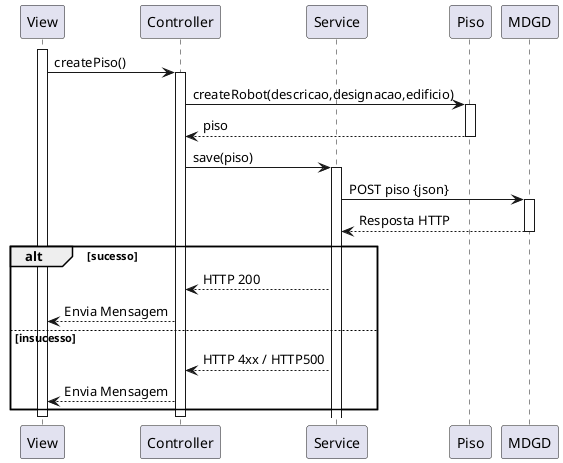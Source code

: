@startuml vp3
participant View as view
participant Controller as ctrl
participant Service as svc
participant Piso as model
participant MDGD as be

activate view
view -> ctrl : createPiso()
activate ctrl
ctrl -> model : createRobot(descricao,designacao,edificio)
activate model
model --> ctrl : piso
deactivate model
ctrl -> svc: save(piso)
activate svc
svc -> be: POST piso {json}
activate be
be --> svc : Resposta HTTP
deactivate be
alt sucesso 
svc --> ctrl : HTTP 200
ctrl --> view : Envia Mensagem
else insucesso
svc --> ctrl : HTTP 4xx / HTTP500
ctrl --> view : Envia Mensagem
end
deactivate view
deactivate ctrl
@enduml